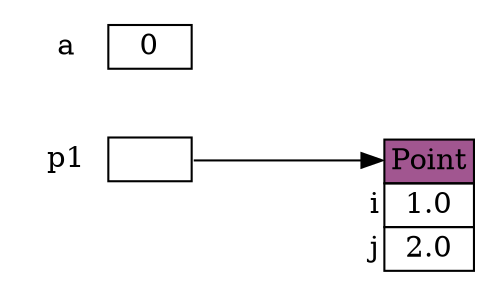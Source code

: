 
digraph {

	rankdir = LR;
	node[shape = none];
	edge[tailclip = false];

	/* Pointeur p1 */
	p1 [label=<<TABLE BORDER="0" CELLBORDER="0" CELLSPACING="0">
		<TR><TD WIDTH="40">p1</TD><TD BORDER="1" WIDTH="40" PORT="0"> </TD></TR>
	</TABLE>>]

	/* Variable a */
	a [label=<<TABLE BORDER="0" CELLBORDER="0" CELLSPACING="0">
		<TR><TD WIDTH="40">a</TD><TD BORDER="1" WIDTH="40">0</TD></TR>
	</TABLE>>]

	/* Objet 23899971 */
	23899971 [label=<<TABLE BORDER="0" CELLBORDER="0" CELLSPACING="0">
		<TR><TD> </TD><TD BORDER="1" WIDTH="40" BGCOLOR="#A15690" PORT="0">Point</TD></TR>
		/* Attribut i */
		<TR><TD ALIGN="RIGHT" WIDTH="40">i</TD><TD BORDER="1" WIDTH="40">1.0</TD></TR>
		/* Attribut j */
		<TR><TD ALIGN="RIGHT" WIDTH="40">j</TD><TD BORDER="1" WIDTH="40">2.0</TD></TR>
	</TABLE>>]

	p1:0 -> 23899971:0:w

	{ rank = same ;p1;a }

}

